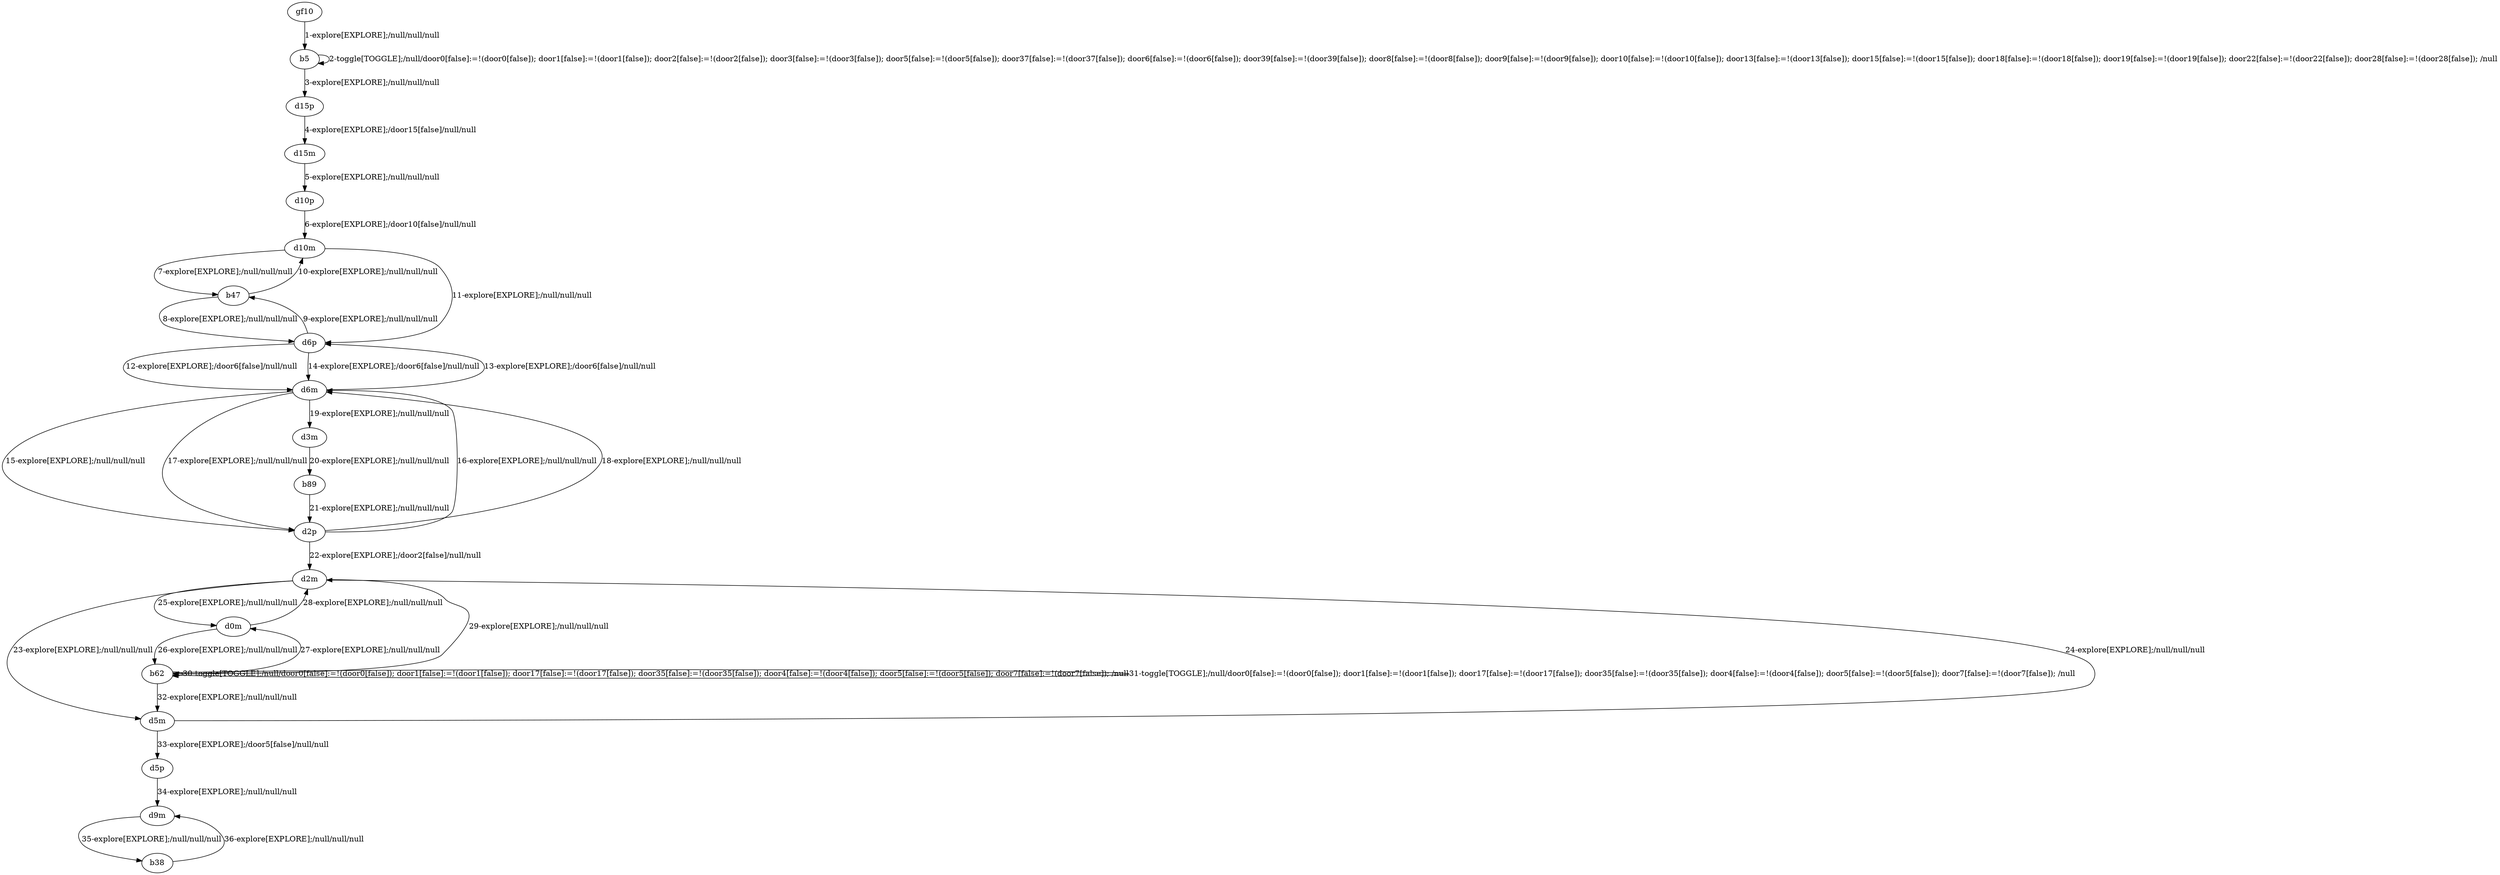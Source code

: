# Total number of goals covered by this test: 1
# d6m --> d6p

digraph g {
"gf10" -> "b5" [label = "1-explore[EXPLORE];/null/null/null"];
"b5" -> "b5" [label = "2-toggle[TOGGLE];/null/door0[false]:=!(door0[false]); door1[false]:=!(door1[false]); door2[false]:=!(door2[false]); door3[false]:=!(door3[false]); door5[false]:=!(door5[false]); door37[false]:=!(door37[false]); door6[false]:=!(door6[false]); door39[false]:=!(door39[false]); door8[false]:=!(door8[false]); door9[false]:=!(door9[false]); door10[false]:=!(door10[false]); door13[false]:=!(door13[false]); door15[false]:=!(door15[false]); door18[false]:=!(door18[false]); door19[false]:=!(door19[false]); door22[false]:=!(door22[false]); door28[false]:=!(door28[false]); /null"];
"b5" -> "d15p" [label = "3-explore[EXPLORE];/null/null/null"];
"d15p" -> "d15m" [label = "4-explore[EXPLORE];/door15[false]/null/null"];
"d15m" -> "d10p" [label = "5-explore[EXPLORE];/null/null/null"];
"d10p" -> "d10m" [label = "6-explore[EXPLORE];/door10[false]/null/null"];
"d10m" -> "b47" [label = "7-explore[EXPLORE];/null/null/null"];
"b47" -> "d6p" [label = "8-explore[EXPLORE];/null/null/null"];
"d6p" -> "b47" [label = "9-explore[EXPLORE];/null/null/null"];
"b47" -> "d10m" [label = "10-explore[EXPLORE];/null/null/null"];
"d10m" -> "d6p" [label = "11-explore[EXPLORE];/null/null/null"];
"d6p" -> "d6m" [label = "12-explore[EXPLORE];/door6[false]/null/null"];
"d6m" -> "d6p" [label = "13-explore[EXPLORE];/door6[false]/null/null"];
"d6p" -> "d6m" [label = "14-explore[EXPLORE];/door6[false]/null/null"];
"d6m" -> "d2p" [label = "15-explore[EXPLORE];/null/null/null"];
"d2p" -> "d6m" [label = "16-explore[EXPLORE];/null/null/null"];
"d6m" -> "d2p" [label = "17-explore[EXPLORE];/null/null/null"];
"d2p" -> "d6m" [label = "18-explore[EXPLORE];/null/null/null"];
"d6m" -> "d3m" [label = "19-explore[EXPLORE];/null/null/null"];
"d3m" -> "b89" [label = "20-explore[EXPLORE];/null/null/null"];
"b89" -> "d2p" [label = "21-explore[EXPLORE];/null/null/null"];
"d2p" -> "d2m" [label = "22-explore[EXPLORE];/door2[false]/null/null"];
"d2m" -> "d5m" [label = "23-explore[EXPLORE];/null/null/null"];
"d5m" -> "d2m" [label = "24-explore[EXPLORE];/null/null/null"];
"d2m" -> "d0m" [label = "25-explore[EXPLORE];/null/null/null"];
"d0m" -> "b62" [label = "26-explore[EXPLORE];/null/null/null"];
"b62" -> "d0m" [label = "27-explore[EXPLORE];/null/null/null"];
"d0m" -> "d2m" [label = "28-explore[EXPLORE];/null/null/null"];
"d2m" -> "b62" [label = "29-explore[EXPLORE];/null/null/null"];
"b62" -> "b62" [label = "30-toggle[TOGGLE];/null/door0[false]:=!(door0[false]); door1[false]:=!(door1[false]); door17[false]:=!(door17[false]); door35[false]:=!(door35[false]); door4[false]:=!(door4[false]); door5[false]:=!(door5[false]); door7[false]:=!(door7[false]); /null"];
"b62" -> "b62" [label = "31-toggle[TOGGLE];/null/door0[false]:=!(door0[false]); door1[false]:=!(door1[false]); door17[false]:=!(door17[false]); door35[false]:=!(door35[false]); door4[false]:=!(door4[false]); door5[false]:=!(door5[false]); door7[false]:=!(door7[false]); /null"];
"b62" -> "d5m" [label = "32-explore[EXPLORE];/null/null/null"];
"d5m" -> "d5p" [label = "33-explore[EXPLORE];/door5[false]/null/null"];
"d5p" -> "d9m" [label = "34-explore[EXPLORE];/null/null/null"];
"d9m" -> "b38" [label = "35-explore[EXPLORE];/null/null/null"];
"b38" -> "d9m" [label = "36-explore[EXPLORE];/null/null/null"];
}